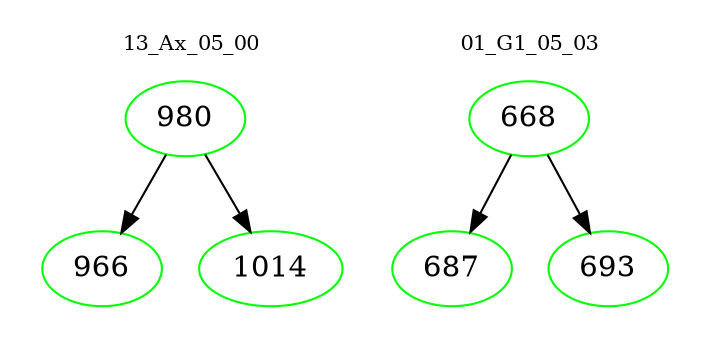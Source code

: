 digraph{
subgraph cluster_0 {
color = white
label = "13_Ax_05_00";
fontsize=10;
T0_980 [label="980", color="green"]
T0_980 -> T0_966 [color="black"]
T0_966 [label="966", color="green"]
T0_980 -> T0_1014 [color="black"]
T0_1014 [label="1014", color="green"]
}
subgraph cluster_1 {
color = white
label = "01_G1_05_03";
fontsize=10;
T1_668 [label="668", color="green"]
T1_668 -> T1_687 [color="black"]
T1_687 [label="687", color="green"]
T1_668 -> T1_693 [color="black"]
T1_693 [label="693", color="green"]
}
}
